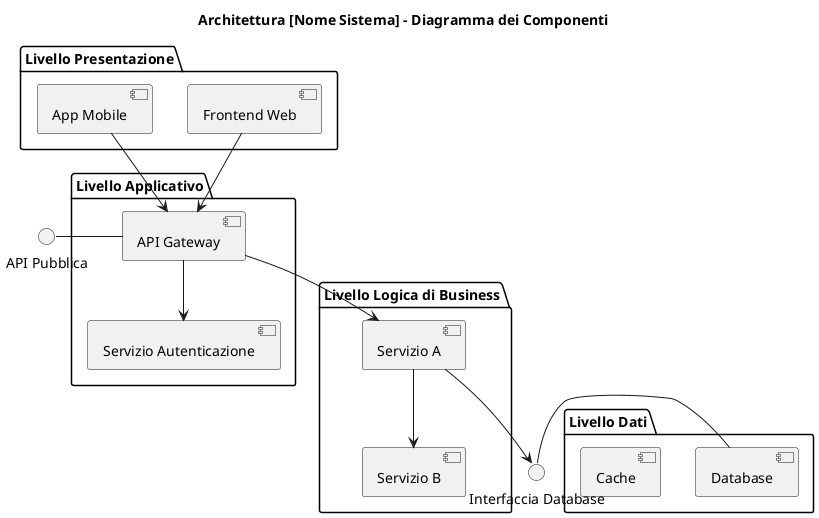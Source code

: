 @startuml Component-Diagram-Template
title Architettura [Nome Sistema] - Diagramma dei Componenti

' Raggruppamento dei componenti in package
package "Livello Presentazione" {
  [Frontend Web]
  [App Mobile]
}

package "Livello Applicativo" {
  [API Gateway]
  [Servizio Autenticazione]
}

package "Livello Logica di Business" {
  component "Servizio A" as ServiceA
  component "Servizio B" as ServiceB
}

package "Livello Dati" {
  [Database]
  [Cache]
}

' Definizione delle interfacce
interface "API Pubblica" as PublicAPI
interface "Interfaccia Database" as DBInterface

' Relazioni tra i componenti
[Frontend Web] --> [API Gateway]
[App Mobile] --> [API Gateway]

[API Gateway] --> [Servizio Autenticazione]
[API Gateway] --> ServiceA
[API Gateway] -down- PublicAPI

ServiceA --> ServiceB
ServiceA --> DBInterface

' Collegamento alle interfacce
DBInterface - [Database]
PublicAPI - [API Gateway]

@enduml
